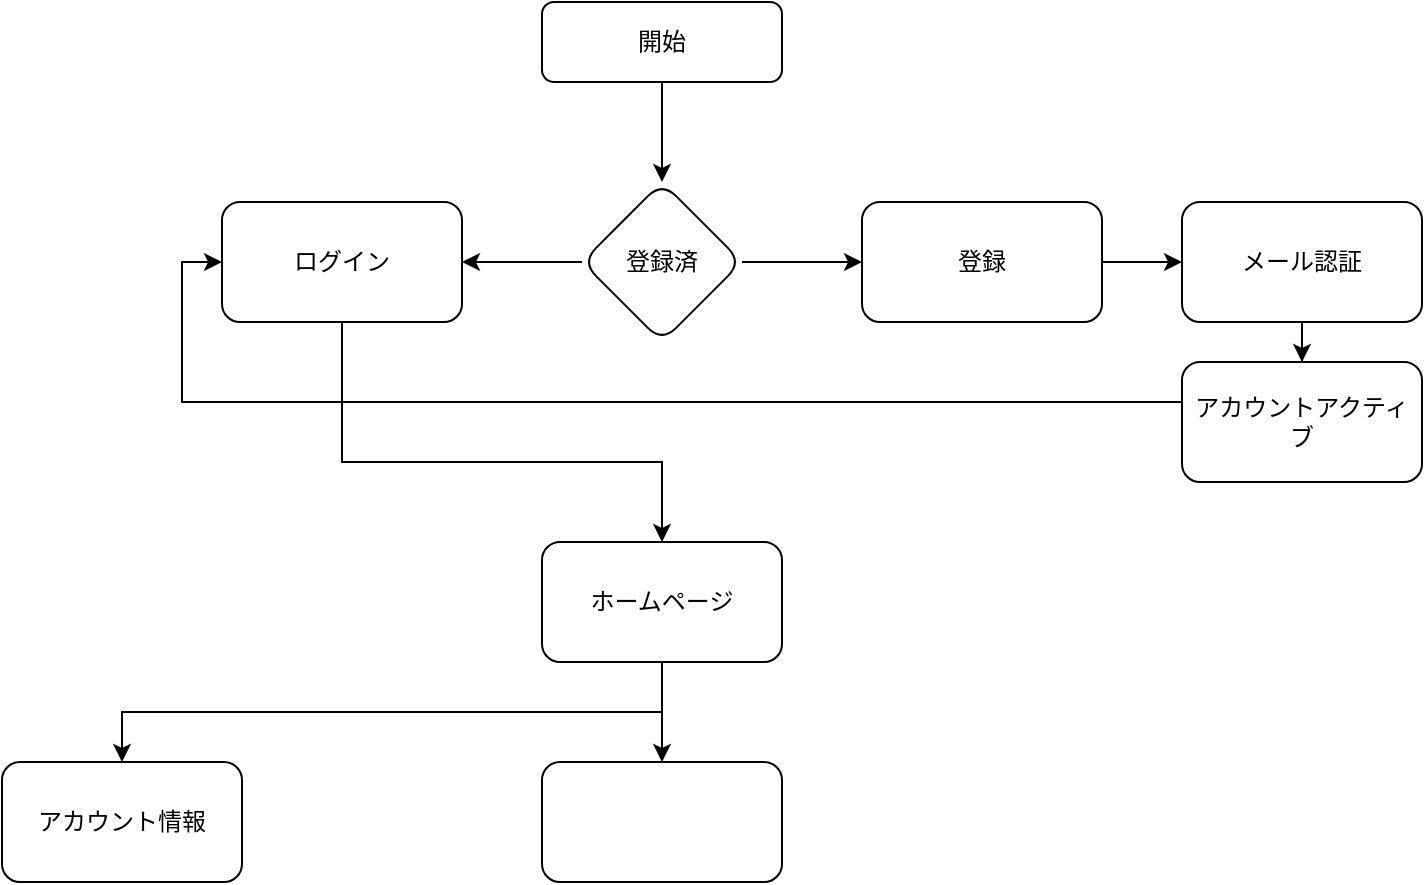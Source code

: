 <mxfile version="25.0.3" pages="2">
  <diagram name="Page-1" id="0783ab3e-0a74-02c8-0abd-f7b4e66b4bec">
    <mxGraphModel dx="1290" dy="653" grid="1" gridSize="10" guides="1" tooltips="1" connect="1" arrows="1" fold="1" page="1" pageScale="1" pageWidth="850" pageHeight="1100" background="none" math="0" shadow="0">
      <root>
        <mxCell id="0" />
        <mxCell id="1" parent="0" />
        <mxCell id="mKJkyVKC09SvjjCj3tg8-3" value="" style="edgeStyle=orthogonalEdgeStyle;rounded=0;orthogonalLoop=1;jettySize=auto;html=1;" edge="1" parent="1" source="mKJkyVKC09SvjjCj3tg8-1" target="mKJkyVKC09SvjjCj3tg8-2">
          <mxGeometry relative="1" as="geometry" />
        </mxCell>
        <mxCell id="mKJkyVKC09SvjjCj3tg8-1" value="開始" style="rounded=1;whiteSpace=wrap;html=1;" vertex="1" parent="1">
          <mxGeometry x="380" y="90" width="120" height="40" as="geometry" />
        </mxCell>
        <mxCell id="mKJkyVKC09SvjjCj3tg8-5" value="" style="edgeStyle=orthogonalEdgeStyle;rounded=0;orthogonalLoop=1;jettySize=auto;html=1;" edge="1" parent="1" source="mKJkyVKC09SvjjCj3tg8-2" target="mKJkyVKC09SvjjCj3tg8-4">
          <mxGeometry relative="1" as="geometry" />
        </mxCell>
        <mxCell id="mKJkyVKC09SvjjCj3tg8-7" value="" style="edgeStyle=orthogonalEdgeStyle;rounded=0;orthogonalLoop=1;jettySize=auto;html=1;" edge="1" parent="1" source="mKJkyVKC09SvjjCj3tg8-2" target="mKJkyVKC09SvjjCj3tg8-6">
          <mxGeometry relative="1" as="geometry" />
        </mxCell>
        <mxCell id="mKJkyVKC09SvjjCj3tg8-2" value="登録済" style="rhombus;whiteSpace=wrap;html=1;rounded=1;" vertex="1" parent="1">
          <mxGeometry x="400" y="180" width="80" height="80" as="geometry" />
        </mxCell>
        <mxCell id="mKJkyVKC09SvjjCj3tg8-20" style="edgeStyle=orthogonalEdgeStyle;rounded=0;orthogonalLoop=1;jettySize=auto;html=1;exitX=0.5;exitY=1;exitDx=0;exitDy=0;" edge="1" parent="1" source="mKJkyVKC09SvjjCj3tg8-4" target="mKJkyVKC09SvjjCj3tg8-21">
          <mxGeometry relative="1" as="geometry">
            <mxPoint x="450" y="440" as="targetPoint" />
            <Array as="points">
              <mxPoint x="280" y="320" />
              <mxPoint x="440" y="320" />
            </Array>
          </mxGeometry>
        </mxCell>
        <mxCell id="mKJkyVKC09SvjjCj3tg8-4" value="ログイン" style="whiteSpace=wrap;html=1;rounded=1;" vertex="1" parent="1">
          <mxGeometry x="220" y="190" width="120" height="60" as="geometry" />
        </mxCell>
        <mxCell id="mKJkyVKC09SvjjCj3tg8-14" value="" style="edgeStyle=orthogonalEdgeStyle;rounded=0;orthogonalLoop=1;jettySize=auto;html=1;" edge="1" parent="1" source="mKJkyVKC09SvjjCj3tg8-6" target="mKJkyVKC09SvjjCj3tg8-13">
          <mxGeometry relative="1" as="geometry" />
        </mxCell>
        <mxCell id="mKJkyVKC09SvjjCj3tg8-6" value="登録" style="whiteSpace=wrap;html=1;rounded=1;" vertex="1" parent="1">
          <mxGeometry x="540" y="190" width="120" height="60" as="geometry" />
        </mxCell>
        <mxCell id="mKJkyVKC09SvjjCj3tg8-16" value="" style="edgeStyle=orthogonalEdgeStyle;rounded=0;orthogonalLoop=1;jettySize=auto;html=1;" edge="1" parent="1" source="mKJkyVKC09SvjjCj3tg8-13" target="mKJkyVKC09SvjjCj3tg8-15">
          <mxGeometry relative="1" as="geometry" />
        </mxCell>
        <mxCell id="mKJkyVKC09SvjjCj3tg8-13" value="メール認証" style="whiteSpace=wrap;html=1;rounded=1;" vertex="1" parent="1">
          <mxGeometry x="700" y="190" width="120" height="60" as="geometry" />
        </mxCell>
        <mxCell id="mKJkyVKC09SvjjCj3tg8-17" style="edgeStyle=orthogonalEdgeStyle;rounded=0;orthogonalLoop=1;jettySize=auto;html=1;entryX=0;entryY=0.5;entryDx=0;entryDy=0;" edge="1" parent="1" source="mKJkyVKC09SvjjCj3tg8-15" target="mKJkyVKC09SvjjCj3tg8-4">
          <mxGeometry relative="1" as="geometry">
            <Array as="points">
              <mxPoint x="760" y="290" />
              <mxPoint x="200" y="290" />
              <mxPoint x="200" y="220" />
            </Array>
          </mxGeometry>
        </mxCell>
        <mxCell id="mKJkyVKC09SvjjCj3tg8-15" value="アカウントアクティブ" style="whiteSpace=wrap;html=1;rounded=1;" vertex="1" parent="1">
          <mxGeometry x="700" y="270" width="120" height="60" as="geometry" />
        </mxCell>
        <mxCell id="mKJkyVKC09SvjjCj3tg8-22" style="edgeStyle=orthogonalEdgeStyle;rounded=0;orthogonalLoop=1;jettySize=auto;html=1;exitX=0.5;exitY=1;exitDx=0;exitDy=0;" edge="1" parent="1" source="mKJkyVKC09SvjjCj3tg8-21" target="mKJkyVKC09SvjjCj3tg8-23">
          <mxGeometry relative="1" as="geometry">
            <mxPoint x="200" y="460" as="targetPoint" />
          </mxGeometry>
        </mxCell>
        <mxCell id="mKJkyVKC09SvjjCj3tg8-24" style="edgeStyle=orthogonalEdgeStyle;rounded=0;orthogonalLoop=1;jettySize=auto;html=1;exitX=0.5;exitY=1;exitDx=0;exitDy=0;" edge="1" parent="1" source="mKJkyVKC09SvjjCj3tg8-21" target="mKJkyVKC09SvjjCj3tg8-25">
          <mxGeometry relative="1" as="geometry">
            <mxPoint x="440" y="480" as="targetPoint" />
          </mxGeometry>
        </mxCell>
        <mxCell id="mKJkyVKC09SvjjCj3tg8-21" value="ホームページ" style="rounded=1;whiteSpace=wrap;html=1;" vertex="1" parent="1">
          <mxGeometry x="380" y="360" width="120" height="60" as="geometry" />
        </mxCell>
        <mxCell id="mKJkyVKC09SvjjCj3tg8-23" value="アカウント情報" style="rounded=1;whiteSpace=wrap;html=1;" vertex="1" parent="1">
          <mxGeometry x="110" y="470" width="120" height="60" as="geometry" />
        </mxCell>
        <mxCell id="mKJkyVKC09SvjjCj3tg8-25" value="" style="rounded=1;whiteSpace=wrap;html=1;" vertex="1" parent="1">
          <mxGeometry x="380" y="470" width="120" height="60" as="geometry" />
        </mxCell>
      </root>
    </mxGraphModel>
  </diagram>
  <diagram id="tKm0yAu0ipbJQMRc-FVm" name="ページ2">
    <mxGraphModel dx="1290" dy="653" grid="1" gridSize="10" guides="1" tooltips="1" connect="1" arrows="1" fold="1" page="1" pageScale="1" pageWidth="827" pageHeight="1169" math="0" shadow="0">
      <root>
        <mxCell id="0" />
        <mxCell id="1" parent="0" />
      </root>
    </mxGraphModel>
  </diagram>
</mxfile>
